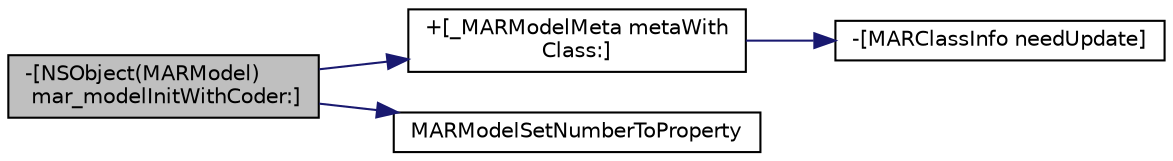 digraph "-[NSObject(MARModel) mar_modelInitWithCoder:]"
{
  edge [fontname="Helvetica",fontsize="10",labelfontname="Helvetica",labelfontsize="10"];
  node [fontname="Helvetica",fontsize="10",shape=record];
  rankdir="LR";
  Node23 [label="-[NSObject(MARModel)\l mar_modelInitWithCoder:]",height=0.2,width=0.4,color="black", fillcolor="grey75", style="filled", fontcolor="black"];
  Node23 -> Node24 [color="midnightblue",fontsize="10",style="solid"];
  Node24 [label="+[_MARModelMeta metaWith\lClass:]",height=0.2,width=0.4,color="black", fillcolor="white", style="filled",URL="$interface___m_a_r_model_meta.html#a0f5be1bdc51aaf26ec0163b69b672b1e",tooltip="Returns the cached model class meta "];
  Node24 -> Node25 [color="midnightblue",fontsize="10",style="solid"];
  Node25 [label="-[MARClassInfo needUpdate]",height=0.2,width=0.4,color="black", fillcolor="white", style="filled",URL="$interface_m_a_r_class_info.html#ae70c6b93e18b3bb283bd5f5bcb25dae2"];
  Node23 -> Node26 [color="midnightblue",fontsize="10",style="solid"];
  Node26 [label="MARModelSetNumberToProperty",height=0.2,width=0.4,color="black", fillcolor="white", style="filled",URL="$_n_s_object_09_m_a_r_model_8m.html#affb00203964a2b1b35023cea534e4ddb"];
}
